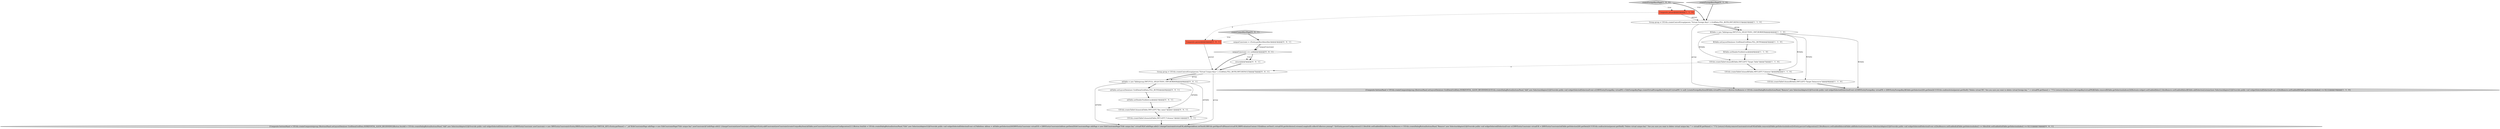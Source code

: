 digraph {
7 [style = filled, label = "fkTable.setHeaderVisible(true)@@@6@@@['1', '1', '0']", fillcolor = white, shape = ellipse image = "AAA0AAABBB1BBB"];
12 [style = filled, label = "uniqueConstraint = vEntity.getBestIdentifier()@@@3@@@['0', '0', '1']", fillcolor = white, shape = ellipse image = "AAA0AAABBB3BBB"];
5 [style = filled, label = "createForeignKeysPage['1', '0', '0']", fillcolor = lightgray, shape = diamond image = "AAA0AAABBB1BBB"];
22 [style = filled, label = "Group group = UIUtils.createControlGroup(parent,\"Virtual Unique Keys\",1,GridData.FILL_BOTH,SWT.DEFAULT)@@@7@@@['0', '0', '1']", fillcolor = white, shape = ellipse image = "AAA0AAABBB3BBB"];
14 [style = filled, label = "ukTable = new Table(group,SWT.FULL_SELECTION | SWT.BORDER)@@@8@@@['0', '0', '1']", fillcolor = white, shape = ellipse image = "AAA0AAABBB3BBB"];
17 [style = filled, label = "{Composite buttonsPanel = UIUtils.createComposite(group,3)buttonsPanel.setLayoutData(new GridData(GridData.HORIZONTAL_ALIGN_BEGINNING))Button btnAdd = UIUtils.createDialogButton(buttonsPanel,\"Add\",new SelectionAdapter(){@Override public void widgetSelected(SelectionEvent e){DBVEntityConstraint newConstraint = new DBVEntityConstraint(vEntity,DBSEntityConstraintType.VIRTUAL_KEY,vEntity.getName() + \"_uk\")EditConstraintPage editPage = new EditConstraintPage(\"Edit unique key\",newConstraint)if (editPage.edit()) {changeConstraint(newConstraint,editPage)vEntity.addConstraint(newConstraint)createUniqueKeyItem(ukTable,newConstraint)vEntity.persistConfiguration()}}})Button btnEdit = UIUtils.createDialogButton(buttonsPanel,\"Edit\",new SelectionAdapter(){@Override public void widgetSelected(SelectionEvent e){TableItem ukItem = ukTable.getSelection()(0(DBVEntityConstraint virtualUK = (DBVEntityConstraint)ukItem.getData()EditConstraintPage editPage = new EditConstraintPage(\"Edit unique key\",virtualUK)if (editPage.edit()) {changeConstraint(virtualUK,editPage)ukItem.setText(0,DBUtils.getObjectFullName(virtualUK,DBPEvaluationContext.UI))ukItem.setText(1,virtualUK.getAttributes().stream().map(null).collect(Collectors.joining(\",\")))vEntity.persistConfiguration()}}})btnEdit.setEnabled(false)Button btnRemove = UIUtils.createDialogButton(buttonsPanel,\"Remove\",new SelectionAdapter(){@Override public void widgetSelected(SelectionEvent e){DBVEntityConstraint virtualUK = (DBVEntityConstraint)ukTable.getSelection()(0(.getData()if (!UIUtils.confirmAction(parent.getShell(),\"Delete virtual unique key\",\"Are you sure you want to delete virtual unique key '\" + virtualUK.getName() + \"'?\")) {return}vEntity.removeConstraint(virtualUK)ukTable.remove(ukTable.getSelectionIndices())vEntity.persistConfiguration()}})btnRemove.setEnabled(false)ukTable.addSelectionListener(new SelectionAdapter(){@Override public void widgetSelected(SelectionEvent e){btnRemove.setEnabled(ukTable.getSelectionIndex() >= 0)btnEdit.setEnabled(ukTable.getSelectionIndex() >= 0)}})}@@@13@@@['0', '0', '1']", fillcolor = lightgray, shape = ellipse image = "AAA0AAABBB3BBB"];
11 [style = filled, label = "UIUtils.createTableColumn(ukTable,SWT.LEFT,\"Columns\")@@@12@@@['0', '0', '1']", fillcolor = white, shape = ellipse image = "AAA0AAABBB3BBB"];
3 [style = filled, label = "{Composite buttonsPanel = UIUtils.createComposite(group,2)buttonsPanel.setLayoutData(new GridData(GridData.HORIZONTAL_ALIGN_BEGINNING))UIUtils.createDialogButton(buttonsPanel,\"Add\",new SelectionAdapter(){@Override public void widgetSelected(SelectionEvent e){DBVEntityForeignKey virtualFK = EditForeignKeyPage.createVirtualForeignKey(vEntity)if (virtualFK != null) {createForeignKeyItem(fkTable,virtualFK,true)}}})Button btnRemove = UIUtils.createDialogButton(buttonsPanel,\"Remove\",new SelectionAdapter(){@Override public void widgetSelected(SelectionEvent e){DBVEntityForeignKey virtualFK = (DBVEntityForeignKey)fkTable.getSelection()(0(.getData()if (!UIUtils.confirmAction(parent.getShell(),\"Delete virtual FK\",\"Are you sure you want to delete virtual foreign key '\" + virtualFK.getName() + \"'?\")) {return}vEntity.removeForeignKey(virtualFK)fkTable.remove(fkTable.getSelectionIndices())((Button)e.widget).setEnabled(false)}})btnRemove.setEnabled(false)fkTable.addSelectionListener(new SelectionAdapter(){@Override public void widgetSelected(SelectionEvent e){btnRemove.setEnabled(fkTable.getSelectionIndex() >= 0)}})}@@@10@@@['1', '1', '0']", fillcolor = lightgray, shape = ellipse image = "AAA0AAABBB1BBB"];
4 [style = filled, label = "UIUtils.createTableColumn(fkTable,SWT.LEFT,\"Target Datasource\")@@@9@@@['1', '1', '0']", fillcolor = white, shape = ellipse image = "AAA0AAABBB1BBB"];
21 [style = filled, label = "ukTable.setLayoutData(new GridData(GridData.FILL_BOTH))@@@9@@@['0', '0', '1']", fillcolor = white, shape = ellipse image = "AAA0AAABBB3BBB"];
8 [style = filled, label = "fkTable = new Table(group,SWT.FULL_SELECTION | SWT.BORDER)@@@4@@@['1', '1', '0']", fillcolor = white, shape = ellipse image = "AAA0AAABBB1BBB"];
6 [style = filled, label = "UIUtils.createTableColumn(fkTable,SWT.LEFT,\"Columns\")@@@8@@@['1', '1', '0']", fillcolor = white, shape = ellipse image = "AAA0AAABBB1BBB"];
16 [style = filled, label = "uniqueConstraint == null@@@4@@@['0', '0', '1']", fillcolor = white, shape = diamond image = "AAA0AAABBB3BBB"];
20 [style = filled, label = "Composite parent@@@2@@@['0', '0', '1']", fillcolor = tomato, shape = box image = "AAA0AAABBB3BBB"];
0 [style = filled, label = "Group group = UIUtils.createControlGroup(parent,\"Virtual Foreign Keys\",1,GridData.FILL_BOTH,SWT.DEFAULT)@@@3@@@['1', '1', '0']", fillcolor = white, shape = ellipse image = "AAA0AAABBB1BBB"];
13 [style = filled, label = "UIUtils.createTableColumn(ukTable,SWT.LEFT,\"Key name\")@@@11@@@['0', '0', '1']", fillcolor = white, shape = ellipse image = "AAA0AAABBB3BBB"];
1 [style = filled, label = "UIUtils.createTableColumn(fkTable,SWT.LEFT,\"Target Table\")@@@7@@@['1', '1', '0']", fillcolor = white, shape = ellipse image = "AAA0AAABBB1BBB"];
19 [style = filled, label = "createUniqueKeysPage['0', '0', '1']", fillcolor = lightgray, shape = diamond image = "AAA0AAABBB3BBB"];
18 [style = filled, label = "return@@@5@@@['0', '0', '1']", fillcolor = white, shape = ellipse image = "AAA0AAABBB3BBB"];
10 [style = filled, label = "createForeignKeysPage['0', '1', '0']", fillcolor = lightgray, shape = diamond image = "AAA0AAABBB2BBB"];
15 [style = filled, label = "ukTable.setHeaderVisible(true)@@@10@@@['0', '0', '1']", fillcolor = white, shape = ellipse image = "AAA0AAABBB3BBB"];
9 [style = filled, label = "Composite parent@@@2@@@['1', '1', '0']", fillcolor = tomato, shape = box image = "AAA0AAABBB1BBB"];
2 [style = filled, label = "fkTable.setLayoutData(new GridData(GridData.FILL_BOTH))@@@5@@@['1', '1', '0']", fillcolor = white, shape = ellipse image = "AAA0AAABBB1BBB"];
6->4 [style = bold, label=""];
21->15 [style = bold, label=""];
2->7 [style = bold, label=""];
8->1 [style = solid, label="fkTable"];
9->0 [style = solid, label="parent"];
18->22 [style = bold, label=""];
16->18 [style = bold, label=""];
14->21 [style = bold, label=""];
5->9 [style = dotted, label="true"];
1->22 [style = dashed, label="0"];
16->18 [style = dotted, label="true"];
0->8 [style = bold, label=""];
14->17 [style = solid, label="ukTable"];
16->22 [style = bold, label=""];
11->17 [style = bold, label=""];
1->6 [style = bold, label=""];
22->17 [style = solid, label="group"];
19->20 [style = dotted, label="true"];
12->16 [style = bold, label=""];
22->14 [style = solid, label="group"];
12->16 [style = solid, label="uniqueConstraint"];
5->0 [style = bold, label=""];
20->22 [style = solid, label="parent"];
8->2 [style = bold, label=""];
8->4 [style = solid, label="fkTable"];
13->11 [style = bold, label=""];
22->14 [style = bold, label=""];
8->6 [style = solid, label="fkTable"];
15->13 [style = bold, label=""];
9->20 [style = dashed, label="0"];
14->13 [style = solid, label="ukTable"];
7->1 [style = bold, label=""];
8->3 [style = solid, label="fkTable"];
19->12 [style = bold, label=""];
4->3 [style = bold, label=""];
10->9 [style = dotted, label="true"];
10->0 [style = bold, label=""];
0->8 [style = solid, label="group"];
0->3 [style = solid, label="group"];
14->11 [style = solid, label="ukTable"];
}
